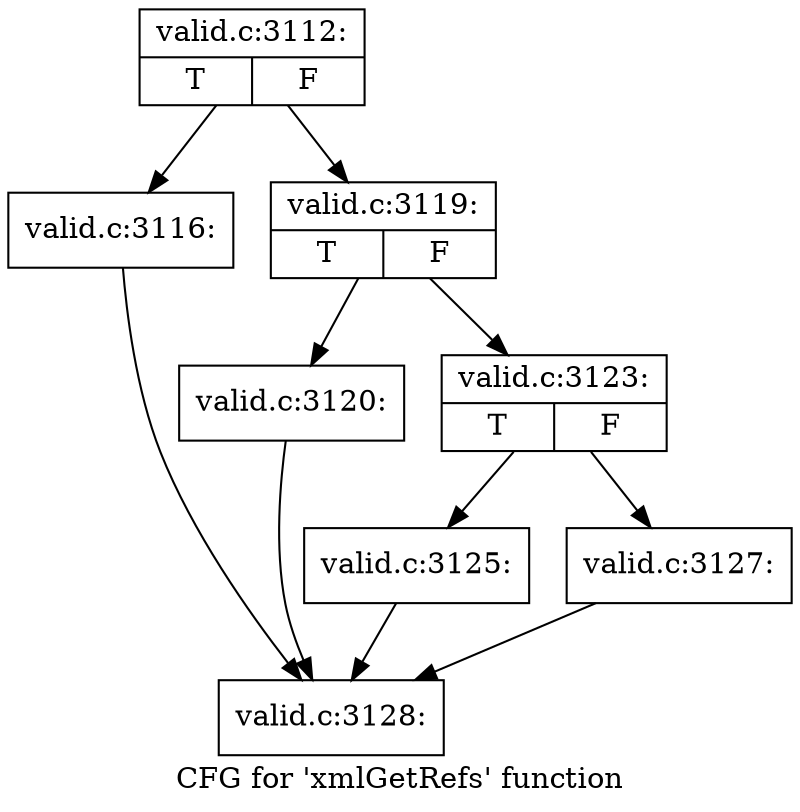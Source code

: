 digraph "CFG for 'xmlGetRefs' function" {
	label="CFG for 'xmlGetRefs' function";

	Node0x502bdd0 [shape=record,label="{valid.c:3112:|{<s0>T|<s1>F}}"];
	Node0x502bdd0 -> Node0x502f0b0;
	Node0x502bdd0 -> Node0x502f100;
	Node0x502f0b0 [shape=record,label="{valid.c:3116:}"];
	Node0x502f0b0 -> Node0x5021fd0;
	Node0x502f100 [shape=record,label="{valid.c:3119:|{<s0>T|<s1>F}}"];
	Node0x502f100 -> Node0x502f600;
	Node0x502f100 -> Node0x502f650;
	Node0x502f600 [shape=record,label="{valid.c:3120:}"];
	Node0x502f600 -> Node0x5021fd0;
	Node0x502f650 [shape=record,label="{valid.c:3123:|{<s0>T|<s1>F}}"];
	Node0x502f650 -> Node0x502feb0;
	Node0x502f650 -> Node0x502ff00;
	Node0x502feb0 [shape=record,label="{valid.c:3125:}"];
	Node0x502feb0 -> Node0x5021fd0;
	Node0x502ff00 [shape=record,label="{valid.c:3127:}"];
	Node0x502ff00 -> Node0x5021fd0;
	Node0x5021fd0 [shape=record,label="{valid.c:3128:}"];
}
